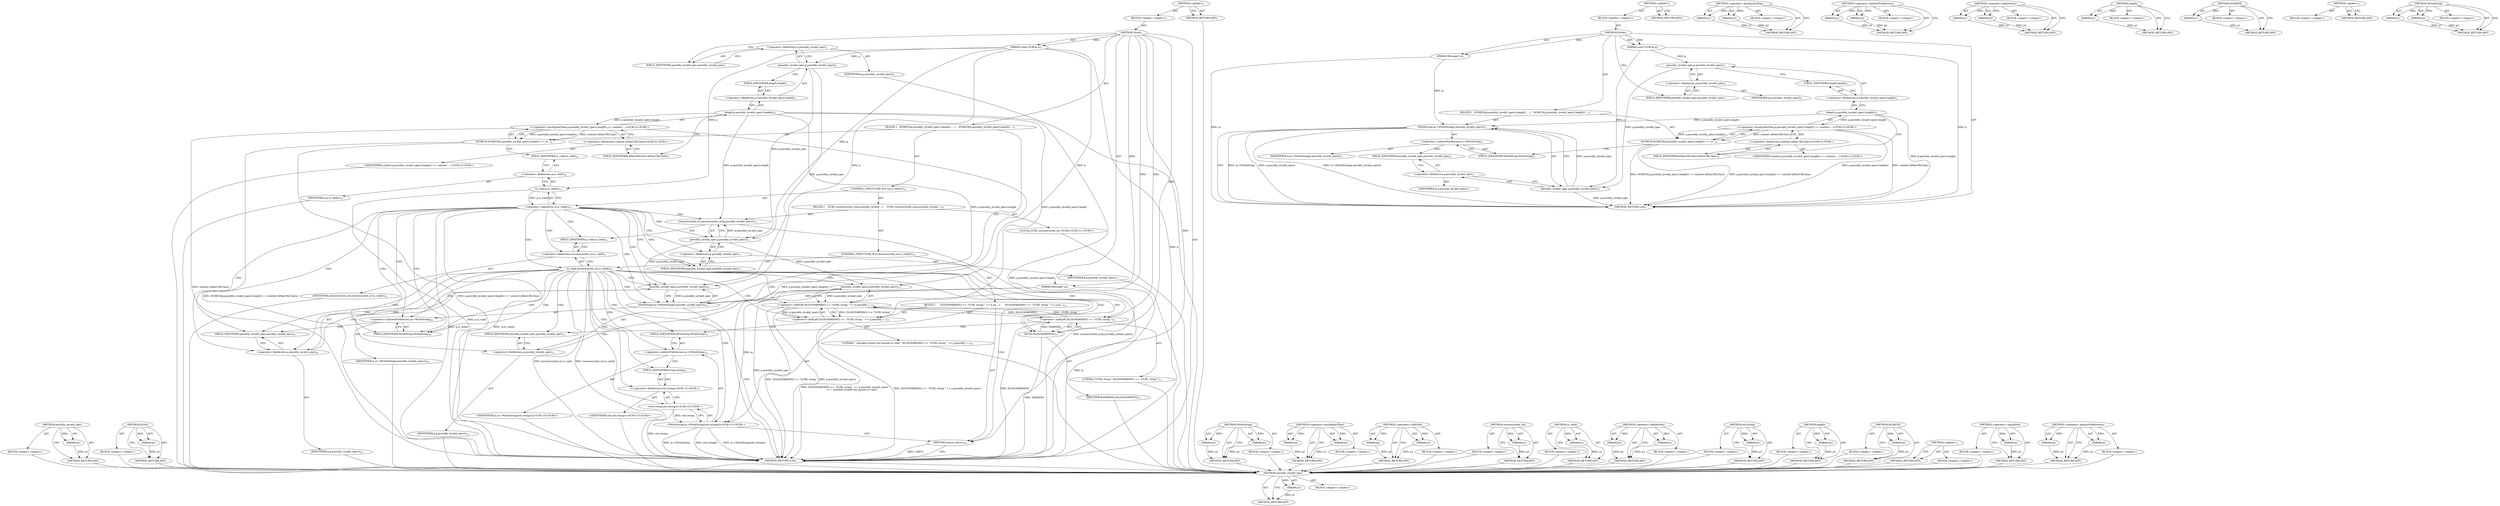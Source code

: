 digraph "&lt;operator&gt;.indirectFieldAccess" {
vulnerable_71 [label=<(METHOD,possibly_invalid_spec)>];
vulnerable_72 [label=<(PARAM,p1)>];
vulnerable_73 [label=<(BLOCK,&lt;empty&gt;,&lt;empty&gt;)>];
vulnerable_74 [label=<(METHOD_RETURN,ANY)>];
vulnerable_6 [label=<(METHOD,&lt;global&gt;)<SUB>1</SUB>>];
vulnerable_7 [label=<(BLOCK,&lt;empty&gt;,&lt;empty&gt;)<SUB>1</SUB>>];
vulnerable_8 [label=<(METHOD,Write)<SUB>1</SUB>>];
vulnerable_9 [label=<(PARAM,Message* m)<SUB>1</SUB>>];
vulnerable_10 [label=<(PARAM,const GURL&amp; p)<SUB>1</SUB>>];
vulnerable_11 [label=<(BLOCK,{
   DCHECK(p.possibly_invalid_spec().length() ...,{
   DCHECK(p.possibly_invalid_spec().length() ...)<SUB>1</SUB>>];
vulnerable_12 [label=<(DCHECK,DCHECK(p.possibly_invalid_spec().length() &lt;= co...)<SUB>2</SUB>>];
vulnerable_13 [label="<(&lt;operator&gt;.lessEqualsThan,p.possibly_invalid_spec().length() &lt;= content::...)<SUB>2</SUB>>"];
vulnerable_14 [label=<(length,p.possibly_invalid_spec().length())<SUB>2</SUB>>];
vulnerable_15 [label=<(&lt;operator&gt;.fieldAccess,p.possibly_invalid_spec().length)<SUB>2</SUB>>];
vulnerable_16 [label=<(possibly_invalid_spec,p.possibly_invalid_spec())<SUB>2</SUB>>];
vulnerable_17 [label=<(&lt;operator&gt;.fieldAccess,p.possibly_invalid_spec)<SUB>2</SUB>>];
vulnerable_18 [label=<(IDENTIFIER,p,p.possibly_invalid_spec())<SUB>2</SUB>>];
vulnerable_19 [label=<(FIELD_IDENTIFIER,possibly_invalid_spec,possibly_invalid_spec)<SUB>2</SUB>>];
vulnerable_20 [label=<(FIELD_IDENTIFIER,length,length)<SUB>2</SUB>>];
vulnerable_21 [label="<(&lt;operator&gt;.fieldAccess,content::kMaxURLChars)<SUB>2</SUB>>"];
vulnerable_22 [label="<(IDENTIFIER,content,p.possibly_invalid_spec().length() &lt;= content::...)<SUB>2</SUB>>"];
vulnerable_23 [label=<(FIELD_IDENTIFIER,kMaxURLChars,kMaxURLChars)<SUB>2</SUB>>];
vulnerable_24 [label=<(WriteString,m-&gt;WriteString(p.possibly_invalid_spec()))<SUB>3</SUB>>];
vulnerable_25 [label=<(&lt;operator&gt;.indirectFieldAccess,m-&gt;WriteString)<SUB>3</SUB>>];
vulnerable_26 [label=<(IDENTIFIER,m,m-&gt;WriteString(p.possibly_invalid_spec()))<SUB>3</SUB>>];
vulnerable_27 [label=<(FIELD_IDENTIFIER,WriteString,WriteString)<SUB>3</SUB>>];
vulnerable_28 [label=<(possibly_invalid_spec,p.possibly_invalid_spec())<SUB>3</SUB>>];
vulnerable_29 [label=<(&lt;operator&gt;.fieldAccess,p.possibly_invalid_spec)<SUB>3</SUB>>];
vulnerable_30 [label=<(IDENTIFIER,p,p.possibly_invalid_spec())<SUB>3</SUB>>];
vulnerable_31 [label=<(FIELD_IDENTIFIER,possibly_invalid_spec,possibly_invalid_spec)<SUB>3</SUB>>];
vulnerable_32 [label=<(METHOD_RETURN,void)<SUB>1</SUB>>];
vulnerable_34 [label=<(METHOD_RETURN,ANY)<SUB>1</SUB>>];
vulnerable_57 [label=<(METHOD,&lt;operator&gt;.lessEqualsThan)>];
vulnerable_58 [label=<(PARAM,p1)>];
vulnerable_59 [label=<(PARAM,p2)>];
vulnerable_60 [label=<(BLOCK,&lt;empty&gt;,&lt;empty&gt;)>];
vulnerable_61 [label=<(METHOD_RETURN,ANY)>];
vulnerable_80 [label=<(METHOD,&lt;operator&gt;.indirectFieldAccess)>];
vulnerable_81 [label=<(PARAM,p1)>];
vulnerable_82 [label=<(PARAM,p2)>];
vulnerable_83 [label=<(BLOCK,&lt;empty&gt;,&lt;empty&gt;)>];
vulnerable_84 [label=<(METHOD_RETURN,ANY)>];
vulnerable_66 [label=<(METHOD,&lt;operator&gt;.fieldAccess)>];
vulnerable_67 [label=<(PARAM,p1)>];
vulnerable_68 [label=<(PARAM,p2)>];
vulnerable_69 [label=<(BLOCK,&lt;empty&gt;,&lt;empty&gt;)>];
vulnerable_70 [label=<(METHOD_RETURN,ANY)>];
vulnerable_62 [label=<(METHOD,length)>];
vulnerable_63 [label=<(PARAM,p1)>];
vulnerable_64 [label=<(BLOCK,&lt;empty&gt;,&lt;empty&gt;)>];
vulnerable_65 [label=<(METHOD_RETURN,ANY)>];
vulnerable_53 [label=<(METHOD,DCHECK)>];
vulnerable_54 [label=<(PARAM,p1)>];
vulnerable_55 [label=<(BLOCK,&lt;empty&gt;,&lt;empty&gt;)>];
vulnerable_56 [label=<(METHOD_RETURN,ANY)>];
vulnerable_47 [label=<(METHOD,&lt;global&gt;)<SUB>1</SUB>>];
vulnerable_48 [label=<(BLOCK,&lt;empty&gt;,&lt;empty&gt;)>];
vulnerable_49 [label=<(METHOD_RETURN,ANY)>];
vulnerable_75 [label=<(METHOD,WriteString)>];
vulnerable_76 [label=<(PARAM,p1)>];
vulnerable_77 [label=<(PARAM,p2)>];
vulnerable_78 [label=<(BLOCK,&lt;empty&gt;,&lt;empty&gt;)>];
vulnerable_79 [label=<(METHOD_RETURN,ANY)>];
fixed_114 [label=<(METHOD,possibly_invalid_spec)>];
fixed_115 [label=<(PARAM,p1)>];
fixed_116 [label=<(BLOCK,&lt;empty&gt;,&lt;empty&gt;)>];
fixed_117 [label=<(METHOD_RETURN,ANY)>];
fixed_135 [label=<(METHOD,DLOG)>];
fixed_136 [label=<(PARAM,p1)>];
fixed_137 [label=<(BLOCK,&lt;empty&gt;,&lt;empty&gt;)>];
fixed_138 [label=<(METHOD_RETURN,ANY)>];
fixed_6 [label=<(METHOD,&lt;global&gt;)<SUB>1</SUB>>];
fixed_7 [label=<(BLOCK,&lt;empty&gt;,&lt;empty&gt;)<SUB>1</SUB>>];
fixed_8 [label=<(METHOD,Write)<SUB>1</SUB>>];
fixed_9 [label=<(PARAM,Message* m)<SUB>1</SUB>>];
fixed_10 [label=<(PARAM,const GURL&amp; p)<SUB>1</SUB>>];
fixed_11 [label=<(BLOCK,{
   DCHECK(p.possibly_invalid_spec().length() ...,{
   DCHECK(p.possibly_invalid_spec().length() ...)<SUB>1</SUB>>];
fixed_12 [label=<(DCHECK,DCHECK(p.possibly_invalid_spec().length() &lt;= co...)<SUB>2</SUB>>];
fixed_13 [label="<(&lt;operator&gt;.lessEqualsThan,p.possibly_invalid_spec().length() &lt;= content::...)<SUB>2</SUB>>"];
fixed_14 [label=<(length,p.possibly_invalid_spec().length())<SUB>2</SUB>>];
fixed_15 [label=<(&lt;operator&gt;.fieldAccess,p.possibly_invalid_spec().length)<SUB>2</SUB>>];
fixed_16 [label=<(possibly_invalid_spec,p.possibly_invalid_spec())<SUB>2</SUB>>];
fixed_17 [label=<(&lt;operator&gt;.fieldAccess,p.possibly_invalid_spec)<SUB>2</SUB>>];
fixed_18 [label=<(IDENTIFIER,p,p.possibly_invalid_spec())<SUB>2</SUB>>];
fixed_19 [label=<(FIELD_IDENTIFIER,possibly_invalid_spec,possibly_invalid_spec)<SUB>2</SUB>>];
fixed_20 [label=<(FIELD_IDENTIFIER,length,length)<SUB>2</SUB>>];
fixed_21 [label="<(&lt;operator&gt;.fieldAccess,content::kMaxURLChars)<SUB>2</SUB>>"];
fixed_22 [label="<(IDENTIFIER,content,p.possibly_invalid_spec().length() &lt;= content::...)<SUB>2</SUB>>"];
fixed_23 [label=<(FIELD_IDENTIFIER,kMaxURLChars,kMaxURLChars)<SUB>2</SUB>>];
fixed_24 [label=<(CONTROL_STRUCTURE,IF,if (!p.is_valid()))<SUB>10</SUB>>];
fixed_25 [label=<(&lt;operator&gt;.logicalNot,!p.is_valid())<SUB>10</SUB>>];
fixed_26 [label=<(is_valid,p.is_valid())<SUB>10</SUB>>];
fixed_27 [label=<(&lt;operator&gt;.fieldAccess,p.is_valid)<SUB>10</SUB>>];
fixed_28 [label=<(IDENTIFIER,p,p.is_valid())<SUB>10</SUB>>];
fixed_29 [label=<(FIELD_IDENTIFIER,is_valid,is_valid)<SUB>10</SUB>>];
fixed_30 [label=<(BLOCK,{
    GURL reconstructed_url(p.possibly_invalid...,{
    GURL reconstructed_url(p.possibly_invalid...)<SUB>10</SUB>>];
fixed_31 [label="<(LOCAL,GURL reconstructed_url: GURL)<SUB>11</SUB>>"];
fixed_32 [label=<(reconstructed_url,reconstructed_url(p.possibly_invalid_spec()))<SUB>11</SUB>>];
fixed_33 [label=<(possibly_invalid_spec,p.possibly_invalid_spec())<SUB>11</SUB>>];
fixed_34 [label=<(&lt;operator&gt;.fieldAccess,p.possibly_invalid_spec)<SUB>11</SUB>>];
fixed_35 [label=<(IDENTIFIER,p,p.possibly_invalid_spec())<SUB>11</SUB>>];
fixed_36 [label=<(FIELD_IDENTIFIER,possibly_invalid_spec,possibly_invalid_spec)<SUB>11</SUB>>];
fixed_37 [label=<(CONTROL_STRUCTURE,IF,if (reconstructed_url.is_valid()))<SUB>12</SUB>>];
fixed_38 [label=<(is_valid,reconstructed_url.is_valid())<SUB>12</SUB>>];
fixed_39 [label=<(&lt;operator&gt;.fieldAccess,reconstructed_url.is_valid)<SUB>12</SUB>>];
fixed_40 [label=<(IDENTIFIER,reconstructed_url,reconstructed_url.is_valid())<SUB>12</SUB>>];
fixed_41 [label=<(FIELD_IDENTIFIER,is_valid,is_valid)<SUB>12</SUB>>];
fixed_42 [label=<(BLOCK,{
      DLOG(WARNING) &lt;&lt; &quot;GURL string &quot; &lt;&lt; p.po...,{
      DLOG(WARNING) &lt;&lt; &quot;GURL string &quot; &lt;&lt; p.po...)<SUB>12</SUB>>];
fixed_43 [label=<(&lt;operator&gt;.shiftLeft,DLOG(WARNING) &lt;&lt; &quot;GURL string &quot; &lt;&lt; p.possibly_i...)<SUB>13</SUB>>];
fixed_44 [label=<(&lt;operator&gt;.shiftLeft,DLOG(WARNING) &lt;&lt; &quot;GURL string &quot; &lt;&lt; p.possibly_i...)<SUB>13</SUB>>];
fixed_45 [label=<(&lt;operator&gt;.shiftLeft,DLOG(WARNING) &lt;&lt; &quot;GURL string &quot;)<SUB>13</SUB>>];
fixed_46 [label=<(DLOG,DLOG(WARNING))<SUB>13</SUB>>];
fixed_47 [label=<(IDENTIFIER,WARNING,DLOG(WARNING))<SUB>13</SUB>>];
fixed_48 [label=<(LITERAL,&quot;GURL string &quot;,DLOG(WARNING) &lt;&lt; &quot;GURL string &quot;)<SUB>13</SUB>>];
fixed_49 [label=<(possibly_invalid_spec,p.possibly_invalid_spec())<SUB>13</SUB>>];
fixed_50 [label=<(&lt;operator&gt;.fieldAccess,p.possibly_invalid_spec)<SUB>13</SUB>>];
fixed_51 [label=<(IDENTIFIER,p,p.possibly_invalid_spec())<SUB>13</SUB>>];
fixed_52 [label=<(FIELD_IDENTIFIER,possibly_invalid_spec,possibly_invalid_spec)<SUB>13</SUB>>];
fixed_53 [label=<(LITERAL,&quot; (marked invalid) but parsed as valid.&quot;,DLOG(WARNING) &lt;&lt; &quot;GURL string &quot; &lt;&lt; p.possibly_i...)<SUB>14</SUB>>];
fixed_54 [label="<(WriteString,m-&gt;WriteString(std::string()))<SUB>15</SUB>>"];
fixed_55 [label=<(&lt;operator&gt;.indirectFieldAccess,m-&gt;WriteString)<SUB>15</SUB>>];
fixed_56 [label="<(IDENTIFIER,m,m-&gt;WriteString(std::string()))<SUB>15</SUB>>"];
fixed_57 [label=<(FIELD_IDENTIFIER,WriteString,WriteString)<SUB>15</SUB>>];
fixed_58 [label="<(std.string,std::string())<SUB>15</SUB>>"];
fixed_59 [label="<(&lt;operator&gt;.fieldAccess,std::string)<SUB>15</SUB>>"];
fixed_60 [label="<(IDENTIFIER,std,std::string())<SUB>15</SUB>>"];
fixed_61 [label=<(FIELD_IDENTIFIER,string,string)<SUB>15</SUB>>];
fixed_62 [label=<(RETURN,return;,return;)<SUB>16</SUB>>];
fixed_63 [label=<(WriteString,m-&gt;WriteString(p.possibly_invalid_spec()))<SUB>20</SUB>>];
fixed_64 [label=<(&lt;operator&gt;.indirectFieldAccess,m-&gt;WriteString)<SUB>20</SUB>>];
fixed_65 [label=<(IDENTIFIER,m,m-&gt;WriteString(p.possibly_invalid_spec()))<SUB>20</SUB>>];
fixed_66 [label=<(FIELD_IDENTIFIER,WriteString,WriteString)<SUB>20</SUB>>];
fixed_67 [label=<(possibly_invalid_spec,p.possibly_invalid_spec())<SUB>20</SUB>>];
fixed_68 [label=<(&lt;operator&gt;.fieldAccess,p.possibly_invalid_spec)<SUB>20</SUB>>];
fixed_69 [label=<(IDENTIFIER,p,p.possibly_invalid_spec())<SUB>20</SUB>>];
fixed_70 [label=<(FIELD_IDENTIFIER,possibly_invalid_spec,possibly_invalid_spec)<SUB>20</SUB>>];
fixed_71 [label=<(METHOD_RETURN,void)<SUB>1</SUB>>];
fixed_73 [label=<(METHOD_RETURN,ANY)<SUB>1</SUB>>];
fixed_139 [label=<(METHOD,WriteString)>];
fixed_140 [label=<(PARAM,p1)>];
fixed_141 [label=<(PARAM,p2)>];
fixed_142 [label=<(BLOCK,&lt;empty&gt;,&lt;empty&gt;)>];
fixed_143 [label=<(METHOD_RETURN,ANY)>];
fixed_100 [label=<(METHOD,&lt;operator&gt;.lessEqualsThan)>];
fixed_101 [label=<(PARAM,p1)>];
fixed_102 [label=<(PARAM,p2)>];
fixed_103 [label=<(BLOCK,&lt;empty&gt;,&lt;empty&gt;)>];
fixed_104 [label=<(METHOD_RETURN,ANY)>];
fixed_130 [label=<(METHOD,&lt;operator&gt;.shiftLeft)>];
fixed_131 [label=<(PARAM,p1)>];
fixed_132 [label=<(PARAM,p2)>];
fixed_133 [label=<(BLOCK,&lt;empty&gt;,&lt;empty&gt;)>];
fixed_134 [label=<(METHOD_RETURN,ANY)>];
fixed_126 [label=<(METHOD,reconstructed_url)>];
fixed_127 [label=<(PARAM,p1)>];
fixed_128 [label=<(BLOCK,&lt;empty&gt;,&lt;empty&gt;)>];
fixed_129 [label=<(METHOD_RETURN,ANY)>];
fixed_122 [label=<(METHOD,is_valid)>];
fixed_123 [label=<(PARAM,p1)>];
fixed_124 [label=<(BLOCK,&lt;empty&gt;,&lt;empty&gt;)>];
fixed_125 [label=<(METHOD_RETURN,ANY)>];
fixed_109 [label=<(METHOD,&lt;operator&gt;.fieldAccess)>];
fixed_110 [label=<(PARAM,p1)>];
fixed_111 [label=<(PARAM,p2)>];
fixed_112 [label=<(BLOCK,&lt;empty&gt;,&lt;empty&gt;)>];
fixed_113 [label=<(METHOD_RETURN,ANY)>];
fixed_149 [label=<(METHOD,std.string)>];
fixed_150 [label=<(PARAM,p1)>];
fixed_151 [label=<(BLOCK,&lt;empty&gt;,&lt;empty&gt;)>];
fixed_152 [label=<(METHOD_RETURN,ANY)>];
fixed_105 [label=<(METHOD,length)>];
fixed_106 [label=<(PARAM,p1)>];
fixed_107 [label=<(BLOCK,&lt;empty&gt;,&lt;empty&gt;)>];
fixed_108 [label=<(METHOD_RETURN,ANY)>];
fixed_96 [label=<(METHOD,DCHECK)>];
fixed_97 [label=<(PARAM,p1)>];
fixed_98 [label=<(BLOCK,&lt;empty&gt;,&lt;empty&gt;)>];
fixed_99 [label=<(METHOD_RETURN,ANY)>];
fixed_90 [label=<(METHOD,&lt;global&gt;)<SUB>1</SUB>>];
fixed_91 [label=<(BLOCK,&lt;empty&gt;,&lt;empty&gt;)>];
fixed_92 [label=<(METHOD_RETURN,ANY)>];
fixed_118 [label=<(METHOD,&lt;operator&gt;.logicalNot)>];
fixed_119 [label=<(PARAM,p1)>];
fixed_120 [label=<(BLOCK,&lt;empty&gt;,&lt;empty&gt;)>];
fixed_121 [label=<(METHOD_RETURN,ANY)>];
fixed_144 [label=<(METHOD,&lt;operator&gt;.indirectFieldAccess)>];
fixed_145 [label=<(PARAM,p1)>];
fixed_146 [label=<(PARAM,p2)>];
fixed_147 [label=<(BLOCK,&lt;empty&gt;,&lt;empty&gt;)>];
fixed_148 [label=<(METHOD_RETURN,ANY)>];
vulnerable_71 -> vulnerable_72  [key=0, label="AST: "];
vulnerable_71 -> vulnerable_72  [key=1, label="DDG: "];
vulnerable_71 -> vulnerable_73  [key=0, label="AST: "];
vulnerable_71 -> vulnerable_74  [key=0, label="AST: "];
vulnerable_71 -> vulnerable_74  [key=1, label="CFG: "];
vulnerable_72 -> vulnerable_74  [key=0, label="DDG: p1"];
vulnerable_6 -> vulnerable_7  [key=0, label="AST: "];
vulnerable_6 -> vulnerable_34  [key=0, label="AST: "];
vulnerable_6 -> vulnerable_34  [key=1, label="CFG: "];
vulnerable_7 -> vulnerable_8  [key=0, label="AST: "];
vulnerable_8 -> vulnerable_9  [key=0, label="AST: "];
vulnerable_8 -> vulnerable_9  [key=1, label="DDG: "];
vulnerable_8 -> vulnerable_10  [key=0, label="AST: "];
vulnerable_8 -> vulnerable_10  [key=1, label="DDG: "];
vulnerable_8 -> vulnerable_11  [key=0, label="AST: "];
vulnerable_8 -> vulnerable_32  [key=0, label="AST: "];
vulnerable_8 -> vulnerable_19  [key=0, label="CFG: "];
vulnerable_9 -> vulnerable_32  [key=0, label="DDG: m"];
vulnerable_9 -> vulnerable_24  [key=0, label="DDG: m"];
vulnerable_10 -> vulnerable_32  [key=0, label="DDG: p"];
vulnerable_10 -> vulnerable_28  [key=0, label="DDG: p"];
vulnerable_10 -> vulnerable_16  [key=0, label="DDG: p"];
vulnerable_11 -> vulnerable_12  [key=0, label="AST: "];
vulnerable_11 -> vulnerable_24  [key=0, label="AST: "];
vulnerable_12 -> vulnerable_13  [key=0, label="AST: "];
vulnerable_12 -> vulnerable_27  [key=0, label="CFG: "];
vulnerable_12 -> vulnerable_32  [key=0, label="DDG: p.possibly_invalid_spec().length() &lt;= content::kMaxURLChars"];
vulnerable_12 -> vulnerable_32  [key=1, label="DDG: DCHECK(p.possibly_invalid_spec().length() &lt;= content::kMaxURLChars)"];
vulnerable_13 -> vulnerable_14  [key=0, label="AST: "];
vulnerable_13 -> vulnerable_21  [key=0, label="AST: "];
vulnerable_13 -> vulnerable_12  [key=0, label="CFG: "];
vulnerable_13 -> vulnerable_12  [key=1, label="DDG: p.possibly_invalid_spec().length()"];
vulnerable_13 -> vulnerable_12  [key=2, label="DDG: content::kMaxURLChars"];
vulnerable_13 -> vulnerable_32  [key=0, label="DDG: p.possibly_invalid_spec().length()"];
vulnerable_13 -> vulnerable_32  [key=1, label="DDG: content::kMaxURLChars"];
vulnerable_14 -> vulnerable_15  [key=0, label="AST: "];
vulnerable_14 -> vulnerable_23  [key=0, label="CFG: "];
vulnerable_14 -> vulnerable_32  [key=0, label="DDG: p.possibly_invalid_spec().length"];
vulnerable_14 -> vulnerable_24  [key=0, label="DDG: p.possibly_invalid_spec().length"];
vulnerable_14 -> vulnerable_13  [key=0, label="DDG: p.possibly_invalid_spec().length"];
vulnerable_15 -> vulnerable_16  [key=0, label="AST: "];
vulnerable_15 -> vulnerable_20  [key=0, label="AST: "];
vulnerable_15 -> vulnerable_14  [key=0, label="CFG: "];
vulnerable_16 -> vulnerable_17  [key=0, label="AST: "];
vulnerable_16 -> vulnerable_20  [key=0, label="CFG: "];
vulnerable_16 -> vulnerable_28  [key=0, label="DDG: p.possibly_invalid_spec"];
vulnerable_17 -> vulnerable_18  [key=0, label="AST: "];
vulnerable_17 -> vulnerable_19  [key=0, label="AST: "];
vulnerable_17 -> vulnerable_16  [key=0, label="CFG: "];
vulnerable_19 -> vulnerable_17  [key=0, label="CFG: "];
vulnerable_20 -> vulnerable_15  [key=0, label="CFG: "];
vulnerable_21 -> vulnerable_22  [key=0, label="AST: "];
vulnerable_21 -> vulnerable_23  [key=0, label="AST: "];
vulnerable_21 -> vulnerable_13  [key=0, label="CFG: "];
vulnerable_23 -> vulnerable_21  [key=0, label="CFG: "];
vulnerable_24 -> vulnerable_25  [key=0, label="AST: "];
vulnerable_24 -> vulnerable_28  [key=0, label="AST: "];
vulnerable_24 -> vulnerable_32  [key=0, label="CFG: "];
vulnerable_24 -> vulnerable_32  [key=1, label="DDG: m-&gt;WriteString"];
vulnerable_24 -> vulnerable_32  [key=2, label="DDG: p.possibly_invalid_spec()"];
vulnerable_24 -> vulnerable_32  [key=3, label="DDG: m-&gt;WriteString(p.possibly_invalid_spec())"];
vulnerable_25 -> vulnerable_26  [key=0, label="AST: "];
vulnerable_25 -> vulnerable_27  [key=0, label="AST: "];
vulnerable_25 -> vulnerable_31  [key=0, label="CFG: "];
vulnerable_27 -> vulnerable_25  [key=0, label="CFG: "];
vulnerable_28 -> vulnerable_29  [key=0, label="AST: "];
vulnerable_28 -> vulnerable_24  [key=0, label="CFG: "];
vulnerable_28 -> vulnerable_24  [key=1, label="DDG: p.possibly_invalid_spec"];
vulnerable_28 -> vulnerable_32  [key=0, label="DDG: p.possibly_invalid_spec"];
vulnerable_29 -> vulnerable_30  [key=0, label="AST: "];
vulnerable_29 -> vulnerable_31  [key=0, label="AST: "];
vulnerable_29 -> vulnerable_28  [key=0, label="CFG: "];
vulnerable_31 -> vulnerable_29  [key=0, label="CFG: "];
vulnerable_57 -> vulnerable_58  [key=0, label="AST: "];
vulnerable_57 -> vulnerable_58  [key=1, label="DDG: "];
vulnerable_57 -> vulnerable_60  [key=0, label="AST: "];
vulnerable_57 -> vulnerable_59  [key=0, label="AST: "];
vulnerable_57 -> vulnerable_59  [key=1, label="DDG: "];
vulnerable_57 -> vulnerable_61  [key=0, label="AST: "];
vulnerable_57 -> vulnerable_61  [key=1, label="CFG: "];
vulnerable_58 -> vulnerable_61  [key=0, label="DDG: p1"];
vulnerable_59 -> vulnerable_61  [key=0, label="DDG: p2"];
vulnerable_80 -> vulnerable_81  [key=0, label="AST: "];
vulnerable_80 -> vulnerable_81  [key=1, label="DDG: "];
vulnerable_80 -> vulnerable_83  [key=0, label="AST: "];
vulnerable_80 -> vulnerable_82  [key=0, label="AST: "];
vulnerable_80 -> vulnerable_82  [key=1, label="DDG: "];
vulnerable_80 -> vulnerable_84  [key=0, label="AST: "];
vulnerable_80 -> vulnerable_84  [key=1, label="CFG: "];
vulnerable_81 -> vulnerable_84  [key=0, label="DDG: p1"];
vulnerable_82 -> vulnerable_84  [key=0, label="DDG: p2"];
vulnerable_66 -> vulnerable_67  [key=0, label="AST: "];
vulnerable_66 -> vulnerable_67  [key=1, label="DDG: "];
vulnerable_66 -> vulnerable_69  [key=0, label="AST: "];
vulnerable_66 -> vulnerable_68  [key=0, label="AST: "];
vulnerable_66 -> vulnerable_68  [key=1, label="DDG: "];
vulnerable_66 -> vulnerable_70  [key=0, label="AST: "];
vulnerable_66 -> vulnerable_70  [key=1, label="CFG: "];
vulnerable_67 -> vulnerable_70  [key=0, label="DDG: p1"];
vulnerable_68 -> vulnerable_70  [key=0, label="DDG: p2"];
vulnerable_62 -> vulnerable_63  [key=0, label="AST: "];
vulnerable_62 -> vulnerable_63  [key=1, label="DDG: "];
vulnerable_62 -> vulnerable_64  [key=0, label="AST: "];
vulnerable_62 -> vulnerable_65  [key=0, label="AST: "];
vulnerable_62 -> vulnerable_65  [key=1, label="CFG: "];
vulnerable_63 -> vulnerable_65  [key=0, label="DDG: p1"];
vulnerable_53 -> vulnerable_54  [key=0, label="AST: "];
vulnerable_53 -> vulnerable_54  [key=1, label="DDG: "];
vulnerable_53 -> vulnerable_55  [key=0, label="AST: "];
vulnerable_53 -> vulnerable_56  [key=0, label="AST: "];
vulnerable_53 -> vulnerable_56  [key=1, label="CFG: "];
vulnerable_54 -> vulnerable_56  [key=0, label="DDG: p1"];
vulnerable_47 -> vulnerable_48  [key=0, label="AST: "];
vulnerable_47 -> vulnerable_49  [key=0, label="AST: "];
vulnerable_47 -> vulnerable_49  [key=1, label="CFG: "];
vulnerable_75 -> vulnerable_76  [key=0, label="AST: "];
vulnerable_75 -> vulnerable_76  [key=1, label="DDG: "];
vulnerable_75 -> vulnerable_78  [key=0, label="AST: "];
vulnerable_75 -> vulnerable_77  [key=0, label="AST: "];
vulnerable_75 -> vulnerable_77  [key=1, label="DDG: "];
vulnerable_75 -> vulnerable_79  [key=0, label="AST: "];
vulnerable_75 -> vulnerable_79  [key=1, label="CFG: "];
vulnerable_76 -> vulnerable_79  [key=0, label="DDG: p1"];
vulnerable_77 -> vulnerable_79  [key=0, label="DDG: p2"];
fixed_114 -> fixed_115  [key=0, label="AST: "];
fixed_114 -> fixed_115  [key=1, label="DDG: "];
fixed_114 -> fixed_116  [key=0, label="AST: "];
fixed_114 -> fixed_117  [key=0, label="AST: "];
fixed_114 -> fixed_117  [key=1, label="CFG: "];
fixed_115 -> fixed_117  [key=0, label="DDG: p1"];
fixed_116 -> vulnerable_71  [key=0];
fixed_117 -> vulnerable_71  [key=0];
fixed_135 -> fixed_136  [key=0, label="AST: "];
fixed_135 -> fixed_136  [key=1, label="DDG: "];
fixed_135 -> fixed_137  [key=0, label="AST: "];
fixed_135 -> fixed_138  [key=0, label="AST: "];
fixed_135 -> fixed_138  [key=1, label="CFG: "];
fixed_136 -> fixed_138  [key=0, label="DDG: p1"];
fixed_137 -> vulnerable_71  [key=0];
fixed_138 -> vulnerable_71  [key=0];
fixed_6 -> fixed_7  [key=0, label="AST: "];
fixed_6 -> fixed_73  [key=0, label="AST: "];
fixed_6 -> fixed_73  [key=1, label="CFG: "];
fixed_7 -> fixed_8  [key=0, label="AST: "];
fixed_8 -> fixed_9  [key=0, label="AST: "];
fixed_8 -> fixed_9  [key=1, label="DDG: "];
fixed_8 -> fixed_10  [key=0, label="AST: "];
fixed_8 -> fixed_10  [key=1, label="DDG: "];
fixed_8 -> fixed_11  [key=0, label="AST: "];
fixed_8 -> fixed_71  [key=0, label="AST: "];
fixed_8 -> fixed_19  [key=0, label="CFG: "];
fixed_8 -> fixed_62  [key=0, label="DDG: "];
fixed_8 -> fixed_43  [key=0, label="DDG: "];
fixed_8 -> fixed_45  [key=0, label="DDG: "];
fixed_8 -> fixed_46  [key=0, label="DDG: "];
fixed_9 -> fixed_71  [key=0, label="DDG: m"];
fixed_9 -> fixed_63  [key=0, label="DDG: m"];
fixed_9 -> fixed_54  [key=0, label="DDG: m"];
fixed_10 -> fixed_71  [key=0, label="DDG: p"];
fixed_10 -> fixed_67  [key=0, label="DDG: p"];
fixed_10 -> fixed_26  [key=0, label="DDG: p"];
fixed_10 -> fixed_33  [key=0, label="DDG: p"];
fixed_10 -> fixed_16  [key=0, label="DDG: p"];
fixed_10 -> fixed_49  [key=0, label="DDG: p"];
fixed_11 -> fixed_12  [key=0, label="AST: "];
fixed_11 -> fixed_24  [key=0, label="AST: "];
fixed_11 -> fixed_63  [key=0, label="AST: "];
fixed_12 -> fixed_13  [key=0, label="AST: "];
fixed_12 -> fixed_29  [key=0, label="CFG: "];
fixed_12 -> fixed_71  [key=0, label="DDG: p.possibly_invalid_spec().length() &lt;= content::kMaxURLChars"];
fixed_12 -> fixed_71  [key=1, label="DDG: DCHECK(p.possibly_invalid_spec().length() &lt;= content::kMaxURLChars)"];
fixed_13 -> fixed_14  [key=0, label="AST: "];
fixed_13 -> fixed_21  [key=0, label="AST: "];
fixed_13 -> fixed_12  [key=0, label="CFG: "];
fixed_13 -> fixed_12  [key=1, label="DDG: p.possibly_invalid_spec().length()"];
fixed_13 -> fixed_12  [key=2, label="DDG: content::kMaxURLChars"];
fixed_13 -> fixed_71  [key=0, label="DDG: p.possibly_invalid_spec().length()"];
fixed_13 -> fixed_71  [key=1, label="DDG: content::kMaxURLChars"];
fixed_14 -> fixed_15  [key=0, label="AST: "];
fixed_14 -> fixed_23  [key=0, label="CFG: "];
fixed_14 -> fixed_71  [key=0, label="DDG: p.possibly_invalid_spec().length"];
fixed_14 -> fixed_63  [key=0, label="DDG: p.possibly_invalid_spec().length"];
fixed_14 -> fixed_13  [key=0, label="DDG: p.possibly_invalid_spec().length"];
fixed_14 -> fixed_32  [key=0, label="DDG: p.possibly_invalid_spec().length"];
fixed_14 -> fixed_44  [key=0, label="DDG: p.possibly_invalid_spec().length"];
fixed_15 -> fixed_16  [key=0, label="AST: "];
fixed_15 -> fixed_20  [key=0, label="AST: "];
fixed_15 -> fixed_14  [key=0, label="CFG: "];
fixed_16 -> fixed_17  [key=0, label="AST: "];
fixed_16 -> fixed_20  [key=0, label="CFG: "];
fixed_16 -> fixed_67  [key=0, label="DDG: p.possibly_invalid_spec"];
fixed_16 -> fixed_33  [key=0, label="DDG: p.possibly_invalid_spec"];
fixed_17 -> fixed_18  [key=0, label="AST: "];
fixed_17 -> fixed_19  [key=0, label="AST: "];
fixed_17 -> fixed_16  [key=0, label="CFG: "];
fixed_18 -> vulnerable_71  [key=0];
fixed_19 -> fixed_17  [key=0, label="CFG: "];
fixed_20 -> fixed_15  [key=0, label="CFG: "];
fixed_21 -> fixed_22  [key=0, label="AST: "];
fixed_21 -> fixed_23  [key=0, label="AST: "];
fixed_21 -> fixed_13  [key=0, label="CFG: "];
fixed_22 -> vulnerable_71  [key=0];
fixed_23 -> fixed_21  [key=0, label="CFG: "];
fixed_24 -> fixed_25  [key=0, label="AST: "];
fixed_24 -> fixed_30  [key=0, label="AST: "];
fixed_25 -> fixed_26  [key=0, label="AST: "];
fixed_25 -> fixed_36  [key=0, label="CFG: "];
fixed_25 -> fixed_36  [key=1, label="CDG: "];
fixed_25 -> fixed_66  [key=0, label="CFG: "];
fixed_25 -> fixed_66  [key=1, label="CDG: "];
fixed_25 -> fixed_71  [key=0, label="DDG: p.is_valid()"];
fixed_25 -> fixed_71  [key=1, label="DDG: !p.is_valid()"];
fixed_25 -> fixed_34  [key=0, label="CDG: "];
fixed_25 -> fixed_32  [key=0, label="CDG: "];
fixed_25 -> fixed_68  [key=0, label="CDG: "];
fixed_25 -> fixed_33  [key=0, label="CDG: "];
fixed_25 -> fixed_64  [key=0, label="CDG: "];
fixed_25 -> fixed_38  [key=0, label="CDG: "];
fixed_25 -> fixed_67  [key=0, label="CDG: "];
fixed_25 -> fixed_41  [key=0, label="CDG: "];
fixed_25 -> fixed_70  [key=0, label="CDG: "];
fixed_25 -> fixed_63  [key=0, label="CDG: "];
fixed_25 -> fixed_39  [key=0, label="CDG: "];
fixed_26 -> fixed_27  [key=0, label="AST: "];
fixed_26 -> fixed_25  [key=0, label="CFG: "];
fixed_26 -> fixed_25  [key=1, label="DDG: p.is_valid"];
fixed_26 -> fixed_71  [key=0, label="DDG: p.is_valid"];
fixed_27 -> fixed_28  [key=0, label="AST: "];
fixed_27 -> fixed_29  [key=0, label="AST: "];
fixed_27 -> fixed_26  [key=0, label="CFG: "];
fixed_28 -> vulnerable_71  [key=0];
fixed_29 -> fixed_27  [key=0, label="CFG: "];
fixed_30 -> fixed_31  [key=0, label="AST: "];
fixed_30 -> fixed_32  [key=0, label="AST: "];
fixed_30 -> fixed_37  [key=0, label="AST: "];
fixed_31 -> vulnerable_71  [key=0];
fixed_32 -> fixed_33  [key=0, label="AST: "];
fixed_32 -> fixed_41  [key=0, label="CFG: "];
fixed_32 -> fixed_71  [key=0, label="DDG: reconstructed_url(p.possibly_invalid_spec())"];
fixed_33 -> fixed_34  [key=0, label="AST: "];
fixed_33 -> fixed_32  [key=0, label="CFG: "];
fixed_33 -> fixed_32  [key=1, label="DDG: p.possibly_invalid_spec"];
fixed_33 -> fixed_67  [key=0, label="DDG: p.possibly_invalid_spec"];
fixed_33 -> fixed_49  [key=0, label="DDG: p.possibly_invalid_spec"];
fixed_34 -> fixed_35  [key=0, label="AST: "];
fixed_34 -> fixed_36  [key=0, label="AST: "];
fixed_34 -> fixed_33  [key=0, label="CFG: "];
fixed_35 -> vulnerable_71  [key=0];
fixed_36 -> fixed_34  [key=0, label="CFG: "];
fixed_37 -> fixed_38  [key=0, label="AST: "];
fixed_37 -> fixed_42  [key=0, label="AST: "];
fixed_38 -> fixed_39  [key=0, label="AST: "];
fixed_38 -> fixed_46  [key=0, label="CFG: "];
fixed_38 -> fixed_46  [key=1, label="CDG: "];
fixed_38 -> fixed_66  [key=0, label="CFG: "];
fixed_38 -> fixed_66  [key=1, label="CDG: "];
fixed_38 -> fixed_71  [key=0, label="DDG: reconstructed_url.is_valid"];
fixed_38 -> fixed_71  [key=1, label="DDG: reconstructed_url.is_valid()"];
fixed_38 -> fixed_58  [key=0, label="CDG: "];
fixed_38 -> fixed_68  [key=0, label="CDG: "];
fixed_38 -> fixed_49  [key=0, label="CDG: "];
fixed_38 -> fixed_61  [key=0, label="CDG: "];
fixed_38 -> fixed_64  [key=0, label="CDG: "];
fixed_38 -> fixed_57  [key=0, label="CDG: "];
fixed_38 -> fixed_52  [key=0, label="CDG: "];
fixed_38 -> fixed_67  [key=0, label="CDG: "];
fixed_38 -> fixed_70  [key=0, label="CDG: "];
fixed_38 -> fixed_45  [key=0, label="CDG: "];
fixed_38 -> fixed_63  [key=0, label="CDG: "];
fixed_38 -> fixed_50  [key=0, label="CDG: "];
fixed_38 -> fixed_59  [key=0, label="CDG: "];
fixed_38 -> fixed_44  [key=0, label="CDG: "];
fixed_38 -> fixed_55  [key=0, label="CDG: "];
fixed_38 -> fixed_54  [key=0, label="CDG: "];
fixed_38 -> fixed_62  [key=0, label="CDG: "];
fixed_38 -> fixed_43  [key=0, label="CDG: "];
fixed_39 -> fixed_40  [key=0, label="AST: "];
fixed_39 -> fixed_41  [key=0, label="AST: "];
fixed_39 -> fixed_38  [key=0, label="CFG: "];
fixed_40 -> vulnerable_71  [key=0];
fixed_41 -> fixed_39  [key=0, label="CFG: "];
fixed_42 -> fixed_43  [key=0, label="AST: "];
fixed_42 -> fixed_54  [key=0, label="AST: "];
fixed_42 -> fixed_62  [key=0, label="AST: "];
fixed_43 -> fixed_44  [key=0, label="AST: "];
fixed_43 -> fixed_53  [key=0, label="AST: "];
fixed_43 -> fixed_57  [key=0, label="CFG: "];
fixed_43 -> fixed_71  [key=0, label="DDG: DLOG(WARNING) &lt;&lt; &quot;GURL string &quot; &lt;&lt; p.possibly_invalid_spec()"];
fixed_43 -> fixed_71  [key=1, label="DDG: DLOG(WARNING) &lt;&lt; &quot;GURL string &quot; &lt;&lt; p.possibly_invalid_spec()
                    &lt;&lt; &quot; (marked invalid) but parsed as valid.&quot;"];
fixed_44 -> fixed_45  [key=0, label="AST: "];
fixed_44 -> fixed_49  [key=0, label="AST: "];
fixed_44 -> fixed_43  [key=0, label="CFG: "];
fixed_44 -> fixed_43  [key=1, label="DDG: DLOG(WARNING) &lt;&lt; &quot;GURL string &quot;"];
fixed_44 -> fixed_43  [key=2, label="DDG: p.possibly_invalid_spec()"];
fixed_44 -> fixed_71  [key=0, label="DDG: DLOG(WARNING) &lt;&lt; &quot;GURL string &quot;"];
fixed_44 -> fixed_71  [key=1, label="DDG: p.possibly_invalid_spec()"];
fixed_45 -> fixed_46  [key=0, label="AST: "];
fixed_45 -> fixed_48  [key=0, label="AST: "];
fixed_45 -> fixed_52  [key=0, label="CFG: "];
fixed_45 -> fixed_71  [key=0, label="DDG: DLOG(WARNING)"];
fixed_45 -> fixed_44  [key=0, label="DDG: DLOG(WARNING)"];
fixed_45 -> fixed_44  [key=1, label="DDG: &quot;GURL string &quot;"];
fixed_46 -> fixed_47  [key=0, label="AST: "];
fixed_46 -> fixed_45  [key=0, label="CFG: "];
fixed_46 -> fixed_45  [key=1, label="DDG: WARNING"];
fixed_46 -> fixed_71  [key=0, label="DDG: WARNING"];
fixed_47 -> vulnerable_71  [key=0];
fixed_48 -> vulnerable_71  [key=0];
fixed_49 -> fixed_50  [key=0, label="AST: "];
fixed_49 -> fixed_44  [key=0, label="CFG: "];
fixed_49 -> fixed_44  [key=1, label="DDG: p.possibly_invalid_spec"];
fixed_49 -> fixed_71  [key=0, label="DDG: p.possibly_invalid_spec"];
fixed_50 -> fixed_51  [key=0, label="AST: "];
fixed_50 -> fixed_52  [key=0, label="AST: "];
fixed_50 -> fixed_49  [key=0, label="CFG: "];
fixed_51 -> vulnerable_71  [key=0];
fixed_52 -> fixed_50  [key=0, label="CFG: "];
fixed_53 -> vulnerable_71  [key=0];
fixed_54 -> fixed_55  [key=0, label="AST: "];
fixed_54 -> fixed_58  [key=0, label="AST: "];
fixed_54 -> fixed_62  [key=0, label="CFG: "];
fixed_54 -> fixed_71  [key=0, label="DDG: m-&gt;WriteString"];
fixed_54 -> fixed_71  [key=1, label="DDG: std::string()"];
fixed_54 -> fixed_71  [key=2, label="DDG: m-&gt;WriteString(std::string())"];
fixed_55 -> fixed_56  [key=0, label="AST: "];
fixed_55 -> fixed_57  [key=0, label="AST: "];
fixed_55 -> fixed_61  [key=0, label="CFG: "];
fixed_56 -> vulnerable_71  [key=0];
fixed_57 -> fixed_55  [key=0, label="CFG: "];
fixed_58 -> fixed_59  [key=0, label="AST: "];
fixed_58 -> fixed_54  [key=0, label="CFG: "];
fixed_58 -> fixed_54  [key=1, label="DDG: std::string"];
fixed_58 -> fixed_71  [key=0, label="DDG: std::string"];
fixed_59 -> fixed_60  [key=0, label="AST: "];
fixed_59 -> fixed_61  [key=0, label="AST: "];
fixed_59 -> fixed_58  [key=0, label="CFG: "];
fixed_60 -> vulnerable_71  [key=0];
fixed_61 -> fixed_59  [key=0, label="CFG: "];
fixed_62 -> fixed_71  [key=0, label="CFG: "];
fixed_62 -> fixed_71  [key=1, label="DDG: &lt;RET&gt;"];
fixed_63 -> fixed_64  [key=0, label="AST: "];
fixed_63 -> fixed_67  [key=0, label="AST: "];
fixed_63 -> fixed_71  [key=0, label="CFG: "];
fixed_64 -> fixed_65  [key=0, label="AST: "];
fixed_64 -> fixed_66  [key=0, label="AST: "];
fixed_64 -> fixed_70  [key=0, label="CFG: "];
fixed_65 -> vulnerable_71  [key=0];
fixed_66 -> fixed_64  [key=0, label="CFG: "];
fixed_67 -> fixed_68  [key=0, label="AST: "];
fixed_67 -> fixed_63  [key=0, label="CFG: "];
fixed_67 -> fixed_63  [key=1, label="DDG: p.possibly_invalid_spec"];
fixed_68 -> fixed_69  [key=0, label="AST: "];
fixed_68 -> fixed_70  [key=0, label="AST: "];
fixed_68 -> fixed_67  [key=0, label="CFG: "];
fixed_69 -> vulnerable_71  [key=0];
fixed_70 -> fixed_68  [key=0, label="CFG: "];
fixed_71 -> vulnerable_71  [key=0];
fixed_73 -> vulnerable_71  [key=0];
fixed_139 -> fixed_140  [key=0, label="AST: "];
fixed_139 -> fixed_140  [key=1, label="DDG: "];
fixed_139 -> fixed_142  [key=0, label="AST: "];
fixed_139 -> fixed_141  [key=0, label="AST: "];
fixed_139 -> fixed_141  [key=1, label="DDG: "];
fixed_139 -> fixed_143  [key=0, label="AST: "];
fixed_139 -> fixed_143  [key=1, label="CFG: "];
fixed_140 -> fixed_143  [key=0, label="DDG: p1"];
fixed_141 -> fixed_143  [key=0, label="DDG: p2"];
fixed_142 -> vulnerable_71  [key=0];
fixed_143 -> vulnerable_71  [key=0];
fixed_100 -> fixed_101  [key=0, label="AST: "];
fixed_100 -> fixed_101  [key=1, label="DDG: "];
fixed_100 -> fixed_103  [key=0, label="AST: "];
fixed_100 -> fixed_102  [key=0, label="AST: "];
fixed_100 -> fixed_102  [key=1, label="DDG: "];
fixed_100 -> fixed_104  [key=0, label="AST: "];
fixed_100 -> fixed_104  [key=1, label="CFG: "];
fixed_101 -> fixed_104  [key=0, label="DDG: p1"];
fixed_102 -> fixed_104  [key=0, label="DDG: p2"];
fixed_103 -> vulnerable_71  [key=0];
fixed_104 -> vulnerable_71  [key=0];
fixed_130 -> fixed_131  [key=0, label="AST: "];
fixed_130 -> fixed_131  [key=1, label="DDG: "];
fixed_130 -> fixed_133  [key=0, label="AST: "];
fixed_130 -> fixed_132  [key=0, label="AST: "];
fixed_130 -> fixed_132  [key=1, label="DDG: "];
fixed_130 -> fixed_134  [key=0, label="AST: "];
fixed_130 -> fixed_134  [key=1, label="CFG: "];
fixed_131 -> fixed_134  [key=0, label="DDG: p1"];
fixed_132 -> fixed_134  [key=0, label="DDG: p2"];
fixed_133 -> vulnerable_71  [key=0];
fixed_134 -> vulnerable_71  [key=0];
fixed_126 -> fixed_127  [key=0, label="AST: "];
fixed_126 -> fixed_127  [key=1, label="DDG: "];
fixed_126 -> fixed_128  [key=0, label="AST: "];
fixed_126 -> fixed_129  [key=0, label="AST: "];
fixed_126 -> fixed_129  [key=1, label="CFG: "];
fixed_127 -> fixed_129  [key=0, label="DDG: p1"];
fixed_128 -> vulnerable_71  [key=0];
fixed_129 -> vulnerable_71  [key=0];
fixed_122 -> fixed_123  [key=0, label="AST: "];
fixed_122 -> fixed_123  [key=1, label="DDG: "];
fixed_122 -> fixed_124  [key=0, label="AST: "];
fixed_122 -> fixed_125  [key=0, label="AST: "];
fixed_122 -> fixed_125  [key=1, label="CFG: "];
fixed_123 -> fixed_125  [key=0, label="DDG: p1"];
fixed_124 -> vulnerable_71  [key=0];
fixed_125 -> vulnerable_71  [key=0];
fixed_109 -> fixed_110  [key=0, label="AST: "];
fixed_109 -> fixed_110  [key=1, label="DDG: "];
fixed_109 -> fixed_112  [key=0, label="AST: "];
fixed_109 -> fixed_111  [key=0, label="AST: "];
fixed_109 -> fixed_111  [key=1, label="DDG: "];
fixed_109 -> fixed_113  [key=0, label="AST: "];
fixed_109 -> fixed_113  [key=1, label="CFG: "];
fixed_110 -> fixed_113  [key=0, label="DDG: p1"];
fixed_111 -> fixed_113  [key=0, label="DDG: p2"];
fixed_112 -> vulnerable_71  [key=0];
fixed_113 -> vulnerable_71  [key=0];
fixed_149 -> fixed_150  [key=0, label="AST: "];
fixed_149 -> fixed_150  [key=1, label="DDG: "];
fixed_149 -> fixed_151  [key=0, label="AST: "];
fixed_149 -> fixed_152  [key=0, label="AST: "];
fixed_149 -> fixed_152  [key=1, label="CFG: "];
fixed_150 -> fixed_152  [key=0, label="DDG: p1"];
fixed_151 -> vulnerable_71  [key=0];
fixed_152 -> vulnerable_71  [key=0];
fixed_105 -> fixed_106  [key=0, label="AST: "];
fixed_105 -> fixed_106  [key=1, label="DDG: "];
fixed_105 -> fixed_107  [key=0, label="AST: "];
fixed_105 -> fixed_108  [key=0, label="AST: "];
fixed_105 -> fixed_108  [key=1, label="CFG: "];
fixed_106 -> fixed_108  [key=0, label="DDG: p1"];
fixed_107 -> vulnerable_71  [key=0];
fixed_108 -> vulnerable_71  [key=0];
fixed_96 -> fixed_97  [key=0, label="AST: "];
fixed_96 -> fixed_97  [key=1, label="DDG: "];
fixed_96 -> fixed_98  [key=0, label="AST: "];
fixed_96 -> fixed_99  [key=0, label="AST: "];
fixed_96 -> fixed_99  [key=1, label="CFG: "];
fixed_97 -> fixed_99  [key=0, label="DDG: p1"];
fixed_98 -> vulnerable_71  [key=0];
fixed_99 -> vulnerable_71  [key=0];
fixed_90 -> fixed_91  [key=0, label="AST: "];
fixed_90 -> fixed_92  [key=0, label="AST: "];
fixed_90 -> fixed_92  [key=1, label="CFG: "];
fixed_91 -> vulnerable_71  [key=0];
fixed_92 -> vulnerable_71  [key=0];
fixed_118 -> fixed_119  [key=0, label="AST: "];
fixed_118 -> fixed_119  [key=1, label="DDG: "];
fixed_118 -> fixed_120  [key=0, label="AST: "];
fixed_118 -> fixed_121  [key=0, label="AST: "];
fixed_118 -> fixed_121  [key=1, label="CFG: "];
fixed_119 -> fixed_121  [key=0, label="DDG: p1"];
fixed_120 -> vulnerable_71  [key=0];
fixed_121 -> vulnerable_71  [key=0];
fixed_144 -> fixed_145  [key=0, label="AST: "];
fixed_144 -> fixed_145  [key=1, label="DDG: "];
fixed_144 -> fixed_147  [key=0, label="AST: "];
fixed_144 -> fixed_146  [key=0, label="AST: "];
fixed_144 -> fixed_146  [key=1, label="DDG: "];
fixed_144 -> fixed_148  [key=0, label="AST: "];
fixed_144 -> fixed_148  [key=1, label="CFG: "];
fixed_145 -> fixed_148  [key=0, label="DDG: p1"];
fixed_146 -> fixed_148  [key=0, label="DDG: p2"];
fixed_147 -> vulnerable_71  [key=0];
fixed_148 -> vulnerable_71  [key=0];
}
